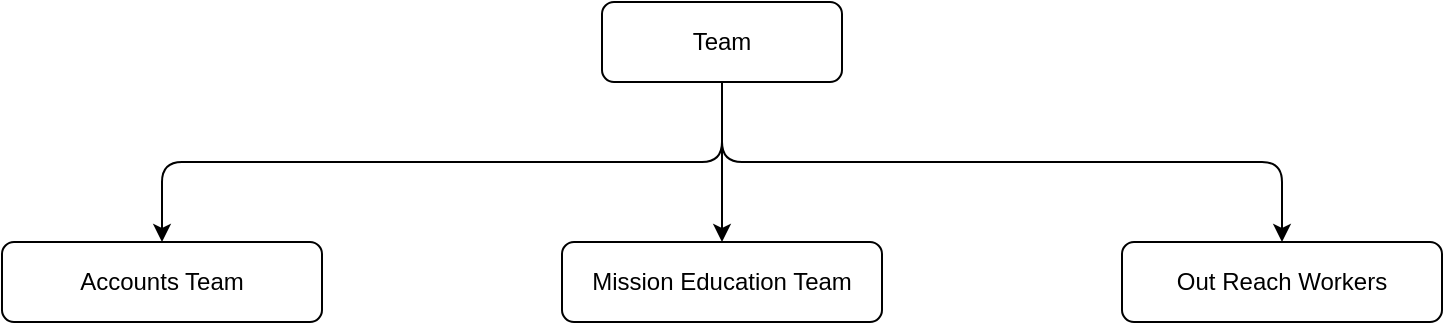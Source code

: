 <mxfile>
    <diagram id="sD2I5tgc6jOR8QNYMr7w" name="Page-1">
        <mxGraphModel dx="1002" dy="563" grid="1" gridSize="10" guides="1" tooltips="1" connect="1" arrows="1" fold="1" page="1" pageScale="1" pageWidth="850" pageHeight="1100" math="0" shadow="0">
            <root>
                <mxCell id="0"/>
                <mxCell id="1" parent="0"/>
                <mxCell id="2" value="Team" style="rounded=1;whiteSpace=wrap;html=1;" vertex="1" parent="1">
                    <mxGeometry x="360" y="40" width="120" height="40" as="geometry"/>
                </mxCell>
                <mxCell id="3" value="Mission Education Team" style="rounded=1;whiteSpace=wrap;html=1;" vertex="1" parent="1">
                    <mxGeometry x="340" y="160" width="160" height="40" as="geometry"/>
                </mxCell>
                <mxCell id="4" value="Accounts Team" style="rounded=1;whiteSpace=wrap;html=1;" vertex="1" parent="1">
                    <mxGeometry x="60" y="160" width="160" height="40" as="geometry"/>
                </mxCell>
                <mxCell id="5" value="Out Reach Workers" style="rounded=1;whiteSpace=wrap;html=1;" vertex="1" parent="1">
                    <mxGeometry x="620" y="160" width="160" height="40" as="geometry"/>
                </mxCell>
                <mxCell id="9" value="" style="endArrow=classic;html=1;exitX=0.5;exitY=1;exitDx=0;exitDy=0;entryX=0.5;entryY=0;entryDx=0;entryDy=0;" edge="1" parent="1" source="2" target="4">
                    <mxGeometry width="50" height="50" relative="1" as="geometry">
                        <mxPoint x="370" y="310" as="sourcePoint"/>
                        <mxPoint x="420" y="260" as="targetPoint"/>
                        <Array as="points">
                            <mxPoint x="420" y="120"/>
                            <mxPoint x="140" y="120"/>
                        </Array>
                    </mxGeometry>
                </mxCell>
                <mxCell id="10" value="" style="endArrow=classic;html=1;exitX=0.5;exitY=1;exitDx=0;exitDy=0;entryX=0.5;entryY=0;entryDx=0;entryDy=0;" edge="1" parent="1" source="2" target="5">
                    <mxGeometry width="50" height="50" relative="1" as="geometry">
                        <mxPoint x="540" y="210" as="sourcePoint"/>
                        <mxPoint x="260" y="250" as="targetPoint"/>
                        <Array as="points">
                            <mxPoint x="420" y="120"/>
                            <mxPoint x="700" y="120"/>
                        </Array>
                    </mxGeometry>
                </mxCell>
                <mxCell id="11" value="" style="endArrow=classic;html=1;exitX=0.5;exitY=1;exitDx=0;exitDy=0;entryX=0.5;entryY=0;entryDx=0;entryDy=0;" edge="1" parent="1" source="2" target="3">
                    <mxGeometry width="50" height="50" relative="1" as="geometry">
                        <mxPoint x="370" y="310" as="sourcePoint"/>
                        <mxPoint x="420" y="120" as="targetPoint"/>
                    </mxGeometry>
                </mxCell>
            </root>
        </mxGraphModel>
    </diagram>
</mxfile>